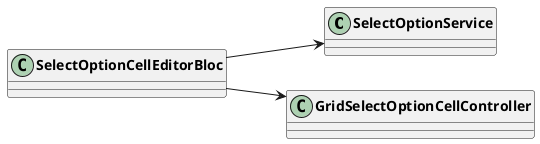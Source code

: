
@startuml SelectOption
skinparam classFontStyle Bold
skinparam ActivityBackgroundColor Silver
skinparam ActivityBorderColor DimGray
left to right direction

class SelectOptionService
class SelectOptionCellEditorBloc

SelectOptionCellEditorBloc --> SelectOptionService
SelectOptionCellEditorBloc --> GridSelectOptionCellController

@enduml


@startuml CellData
skinparam classFontStyle Bold
skinparam ActivityBackgroundColor Silver
skinparam ActivityBorderColor DimGray
left to right direction

interface IGridCellDataLoader
interface IGridCellDataConfig
interface IGridCellDataPersistence
interface IGridCellController
interface ICellDataParser

GridCellController --|> IGridCellController
GridSelectOptionCellController --|> IGridCellController
GridURLCellController --|> IGridCellController
GridDateCellController --|> IGridCellController

IGridCellController --> GridCell

'Data config
IGridCellDataLoader --> IGridCellDataConfig
GridCellDataConfig -u-|> IGridCellDataConfig

'Data loader
IGridCellController --> IGridCellDataLoader
GridCellDataLoader -u-|> IGridCellDataLoader
GridCellDataLoader --> ICellDataParser

'Data parser
StringCellDataParser -u-|> ICellDataParser
DateCellDataParser -u-|> ICellDataParser
SelectOptionCellDataParser -u-|> ICellDataParser
URLCellDataParser -u-|> ICellDataParser

'Cache
IGridCellController --> GridCellsCache


'Persistence
IGridCellController --> IGridCellDataPersistence
DateCellDataPersistence -u-|> IGridCellDataPersistence
CellDataPersistence -u-|> IGridCellDataPersistence


'Field
IGridCellController --> GridCellFieldNotifier

@enduml